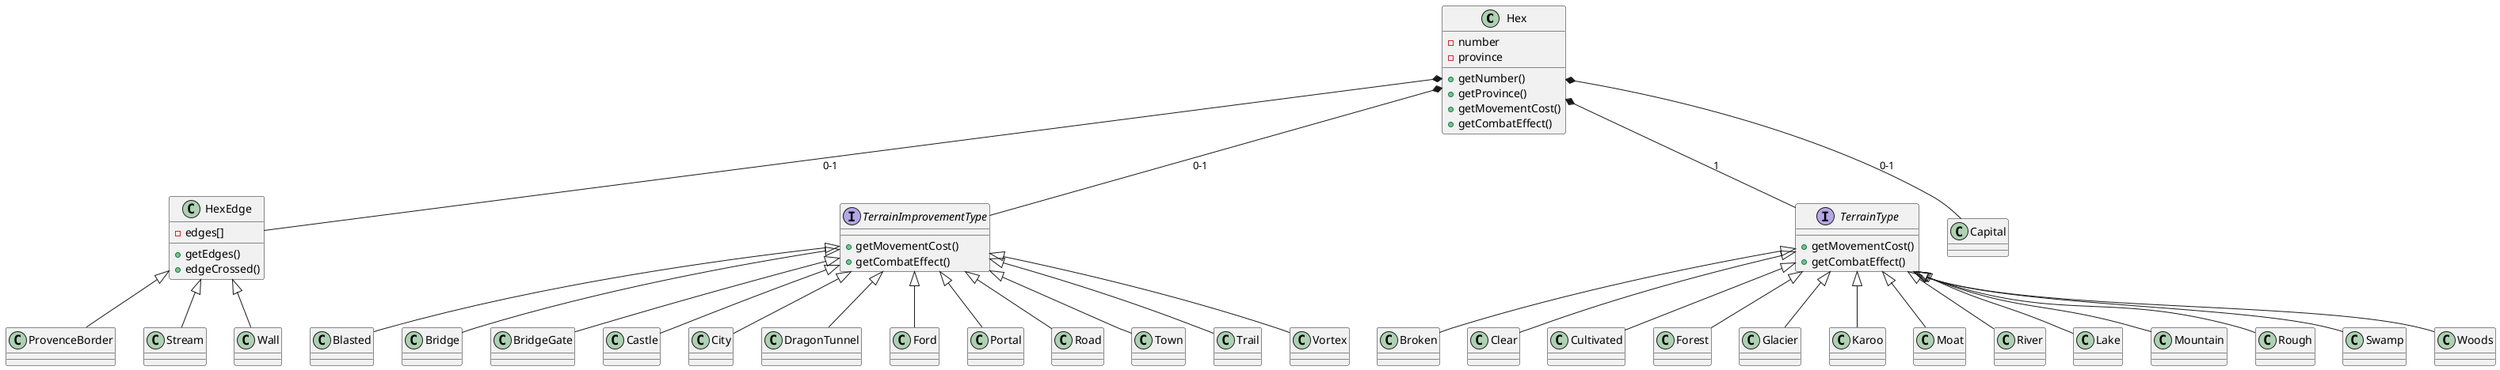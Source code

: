@startuml

class Hex {
-number
-province
+getNumber()
+getProvince()
+getMovementCost()
+getCombatEffect()
}

class HexEdge {
-edges[]
+getEdges()
+edgeCrossed()
}

interface TerrainImprovementType {
+getMovementCost()
+getCombatEffect()
}

interface TerrainType {
+getMovementCost()
+getCombatEffect()
}

class Blasted
class Bridge
class BridgeGate
class Broken
class Capital
class Castle
class City
class Clear
class Cultivated
class DragonTunnel
class Ford
class Forest
class Glacier
class Karoo
class Moat
class River
class Lake
class Mountain
class Portal
class ProvenceBorder
class Road
class Rough
class Stream
class Swamp
class Town
class Trail
class Vortex
class Wall
class Woods

Hex *-- TerrainType : 1
Hex *-- TerrainImprovementType : 0-1
Hex *-- Capital : 0-1
Hex *-- HexEdge : 0-1

TerrainImprovementType <|-- Blasted
TerrainImprovementType <|-- Bridge
TerrainImprovementType <|-- BridgeGate
TerrainImprovementType <|-- Castle
TerrainImprovementType <|-- City
TerrainImprovementType <|-- DragonTunnel
TerrainImprovementType <|-- Ford
TerrainImprovementType <|-- Portal
TerrainImprovementType <|-- Road
TerrainImprovementType <|-- Town
TerrainImprovementType <|-- Trail
TerrainImprovementType <|-- Vortex

TerrainType <|-- Broken
TerrainType <|-- Clear
TerrainType <|-- Cultivated
TerrainType <|-- Forest
TerrainType <|-- Glacier
TerrainType <|-- Karoo
TerrainType <|-- River
TerrainType <|-- Lake
TerrainType <|-- Moat
TerrainType <|-- Mountain
TerrainType <|-- Rough
TerrainType <|-- Swamp
TerrainType <|-- Woods

HexEdge <|-- ProvenceBorder
HexEdge <|-- Stream
HexEdge <|-- Wall

@enduml